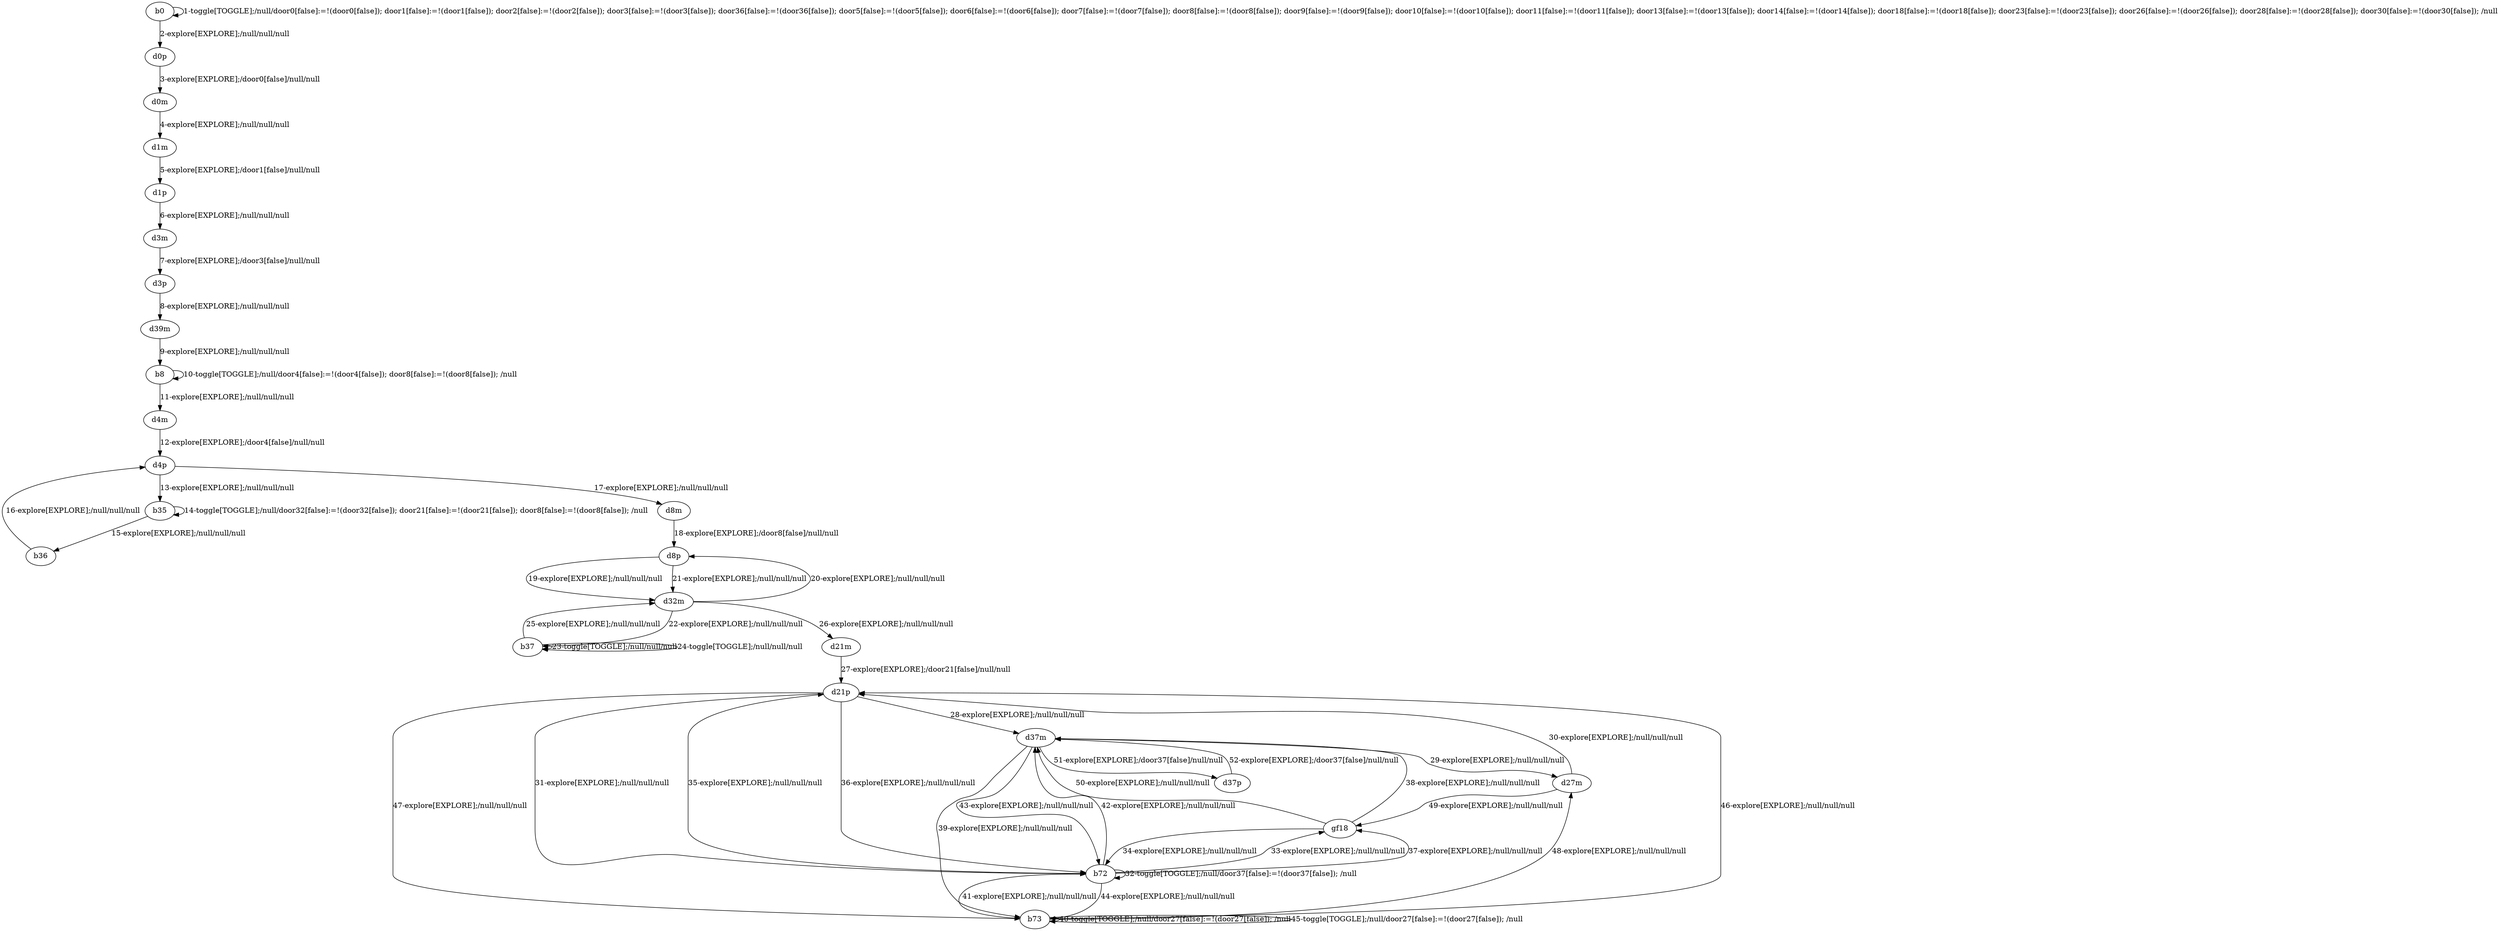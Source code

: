 # Total number of goals covered by this test: 4
# gf18 --> b72
# b72 --> b72
# d37p --> d37m
# d37m --> d37p

digraph g {
"b0" -> "b0" [label = "1-toggle[TOGGLE];/null/door0[false]:=!(door0[false]); door1[false]:=!(door1[false]); door2[false]:=!(door2[false]); door3[false]:=!(door3[false]); door36[false]:=!(door36[false]); door5[false]:=!(door5[false]); door6[false]:=!(door6[false]); door7[false]:=!(door7[false]); door8[false]:=!(door8[false]); door9[false]:=!(door9[false]); door10[false]:=!(door10[false]); door11[false]:=!(door11[false]); door13[false]:=!(door13[false]); door14[false]:=!(door14[false]); door18[false]:=!(door18[false]); door23[false]:=!(door23[false]); door26[false]:=!(door26[false]); door28[false]:=!(door28[false]); door30[false]:=!(door30[false]); /null"];
"b0" -> "d0p" [label = "2-explore[EXPLORE];/null/null/null"];
"d0p" -> "d0m" [label = "3-explore[EXPLORE];/door0[false]/null/null"];
"d0m" -> "d1m" [label = "4-explore[EXPLORE];/null/null/null"];
"d1m" -> "d1p" [label = "5-explore[EXPLORE];/door1[false]/null/null"];
"d1p" -> "d3m" [label = "6-explore[EXPLORE];/null/null/null"];
"d3m" -> "d3p" [label = "7-explore[EXPLORE];/door3[false]/null/null"];
"d3p" -> "d39m" [label = "8-explore[EXPLORE];/null/null/null"];
"d39m" -> "b8" [label = "9-explore[EXPLORE];/null/null/null"];
"b8" -> "b8" [label = "10-toggle[TOGGLE];/null/door4[false]:=!(door4[false]); door8[false]:=!(door8[false]); /null"];
"b8" -> "d4m" [label = "11-explore[EXPLORE];/null/null/null"];
"d4m" -> "d4p" [label = "12-explore[EXPLORE];/door4[false]/null/null"];
"d4p" -> "b35" [label = "13-explore[EXPLORE];/null/null/null"];
"b35" -> "b35" [label = "14-toggle[TOGGLE];/null/door32[false]:=!(door32[false]); door21[false]:=!(door21[false]); door8[false]:=!(door8[false]); /null"];
"b35" -> "b36" [label = "15-explore[EXPLORE];/null/null/null"];
"b36" -> "d4p" [label = "16-explore[EXPLORE];/null/null/null"];
"d4p" -> "d8m" [label = "17-explore[EXPLORE];/null/null/null"];
"d8m" -> "d8p" [label = "18-explore[EXPLORE];/door8[false]/null/null"];
"d8p" -> "d32m" [label = "19-explore[EXPLORE];/null/null/null"];
"d32m" -> "d8p" [label = "20-explore[EXPLORE];/null/null/null"];
"d8p" -> "d32m" [label = "21-explore[EXPLORE];/null/null/null"];
"d32m" -> "b37" [label = "22-explore[EXPLORE];/null/null/null"];
"b37" -> "b37" [label = "23-toggle[TOGGLE];/null/null/null"];
"b37" -> "b37" [label = "24-toggle[TOGGLE];/null/null/null"];
"b37" -> "d32m" [label = "25-explore[EXPLORE];/null/null/null"];
"d32m" -> "d21m" [label = "26-explore[EXPLORE];/null/null/null"];
"d21m" -> "d21p" [label = "27-explore[EXPLORE];/door21[false]/null/null"];
"d21p" -> "d37m" [label = "28-explore[EXPLORE];/null/null/null"];
"d37m" -> "d27m" [label = "29-explore[EXPLORE];/null/null/null"];
"d27m" -> "d21p" [label = "30-explore[EXPLORE];/null/null/null"];
"d21p" -> "b72" [label = "31-explore[EXPLORE];/null/null/null"];
"b72" -> "b72" [label = "32-toggle[TOGGLE];/null/door37[false]:=!(door37[false]); /null"];
"b72" -> "gf18" [label = "33-explore[EXPLORE];/null/null/null"];
"gf18" -> "b72" [label = "34-explore[EXPLORE];/null/null/null"];
"b72" -> "d21p" [label = "35-explore[EXPLORE];/null/null/null"];
"d21p" -> "b72" [label = "36-explore[EXPLORE];/null/null/null"];
"b72" -> "gf18" [label = "37-explore[EXPLORE];/null/null/null"];
"gf18" -> "d37m" [label = "38-explore[EXPLORE];/null/null/null"];
"d37m" -> "b73" [label = "39-explore[EXPLORE];/null/null/null"];
"b73" -> "b73" [label = "40-toggle[TOGGLE];/null/door27[false]:=!(door27[false]); /null"];
"b73" -> "b72" [label = "41-explore[EXPLORE];/null/null/null"];
"b72" -> "d37m" [label = "42-explore[EXPLORE];/null/null/null"];
"d37m" -> "b72" [label = "43-explore[EXPLORE];/null/null/null"];
"b72" -> "b73" [label = "44-explore[EXPLORE];/null/null/null"];
"b73" -> "b73" [label = "45-toggle[TOGGLE];/null/door27[false]:=!(door27[false]); /null"];
"b73" -> "d21p" [label = "46-explore[EXPLORE];/null/null/null"];
"d21p" -> "b73" [label = "47-explore[EXPLORE];/null/null/null"];
"b73" -> "d27m" [label = "48-explore[EXPLORE];/null/null/null"];
"d27m" -> "gf18" [label = "49-explore[EXPLORE];/null/null/null"];
"gf18" -> "d37m" [label = "50-explore[EXPLORE];/null/null/null"];
"d37m" -> "d37p" [label = "51-explore[EXPLORE];/door37[false]/null/null"];
"d37p" -> "d37m" [label = "52-explore[EXPLORE];/door37[false]/null/null"];
}